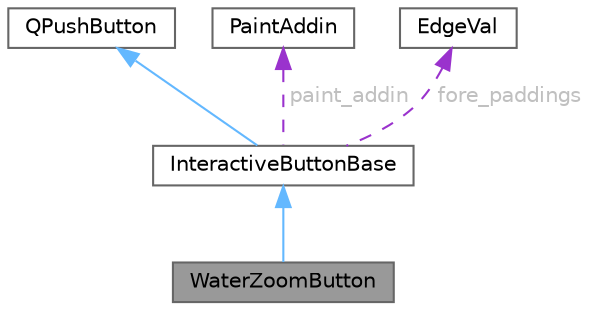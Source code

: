 digraph "WaterZoomButton"
{
 // LATEX_PDF_SIZE
  bgcolor="transparent";
  edge [fontname=Helvetica,fontsize=10,labelfontname=Helvetica,labelfontsize=10];
  node [fontname=Helvetica,fontsize=10,shape=box,height=0.2,width=0.4];
  Node1 [id="Node000001",label="WaterZoomButton",height=0.2,width=0.4,color="gray40", fillcolor="grey60", style="filled", fontcolor="black",tooltip="具有缩放和水波纹效果的按钮类，继承自 InteractiveButtonBase"];
  Node2 -> Node1 [id="edge1_Node000001_Node000002",dir="back",color="steelblue1",style="solid",tooltip=" "];
  Node2 [id="Node000002",label="InteractiveButtonBase",height=0.2,width=0.4,color="gray40", fillcolor="white", style="filled",URL="$class_interactive_button_base.html",tooltip="交互式按钮基类，支持水波纹、抖动和前景动画效果"];
  Node3 -> Node2 [id="edge2_Node000002_Node000003",dir="back",color="steelblue1",style="solid",tooltip=" "];
  Node3 [id="Node000003",label="QPushButton",height=0.2,width=0.4,color="gray40", fillcolor="white", style="filled",tooltip=" "];
  Node4 -> Node2 [id="edge3_Node000002_Node000004",dir="back",color="darkorchid3",style="dashed",tooltip=" ",label=" paint_addin",fontcolor="grey" ];
  Node4 [id="Node000004",label="PaintAddin",height=0.2,width=0.4,color="gray40", fillcolor="white", style="filled",URL="$struct_interactive_button_base_1_1_paint_addin.html",tooltip="前景额外图标配置"];
  Node5 -> Node2 [id="edge4_Node000002_Node000005",dir="back",color="darkorchid3",style="dashed",tooltip=" ",label=" fore_paddings",fontcolor="grey" ];
  Node5 [id="Node000005",label="EdgeVal",height=0.2,width=0.4,color="gray40", fillcolor="white", style="filled",URL="$struct_interactive_button_base_1_1_edge_val.html",tooltip="四周边界 padding 配置"];
}

